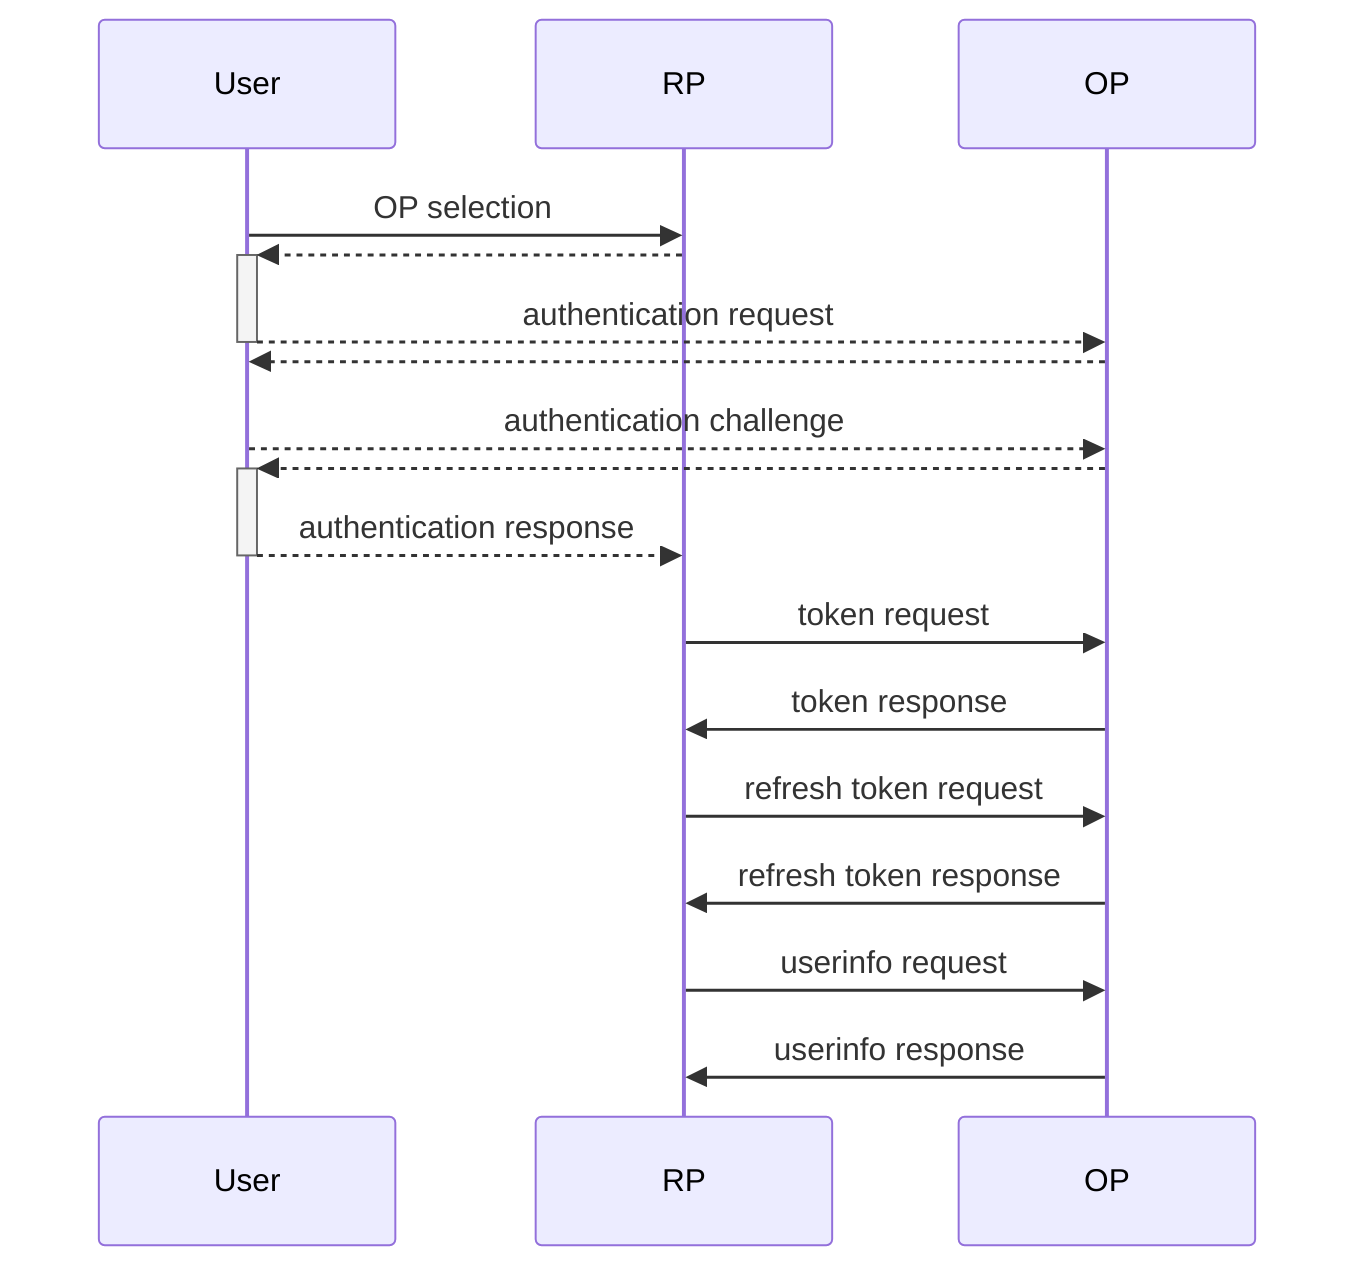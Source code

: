 sequenceDiagram
    participant User
    participant RP
    participant OP
    User->>RP: OP selection
    RP-->>+User: 
    User-->>-OP: authentication request
    OP-->>User: 
    User-->>OP: authentication challenge 
    OP-->>+User: 
    User-->>-RP: authentication response
    RP->>OP: token request
    OP->>RP: token response
    RP->>OP: refresh token request
    OP->>RP: refresh token response
    RP->>OP: userinfo request
    OP->>RP: userinfo response